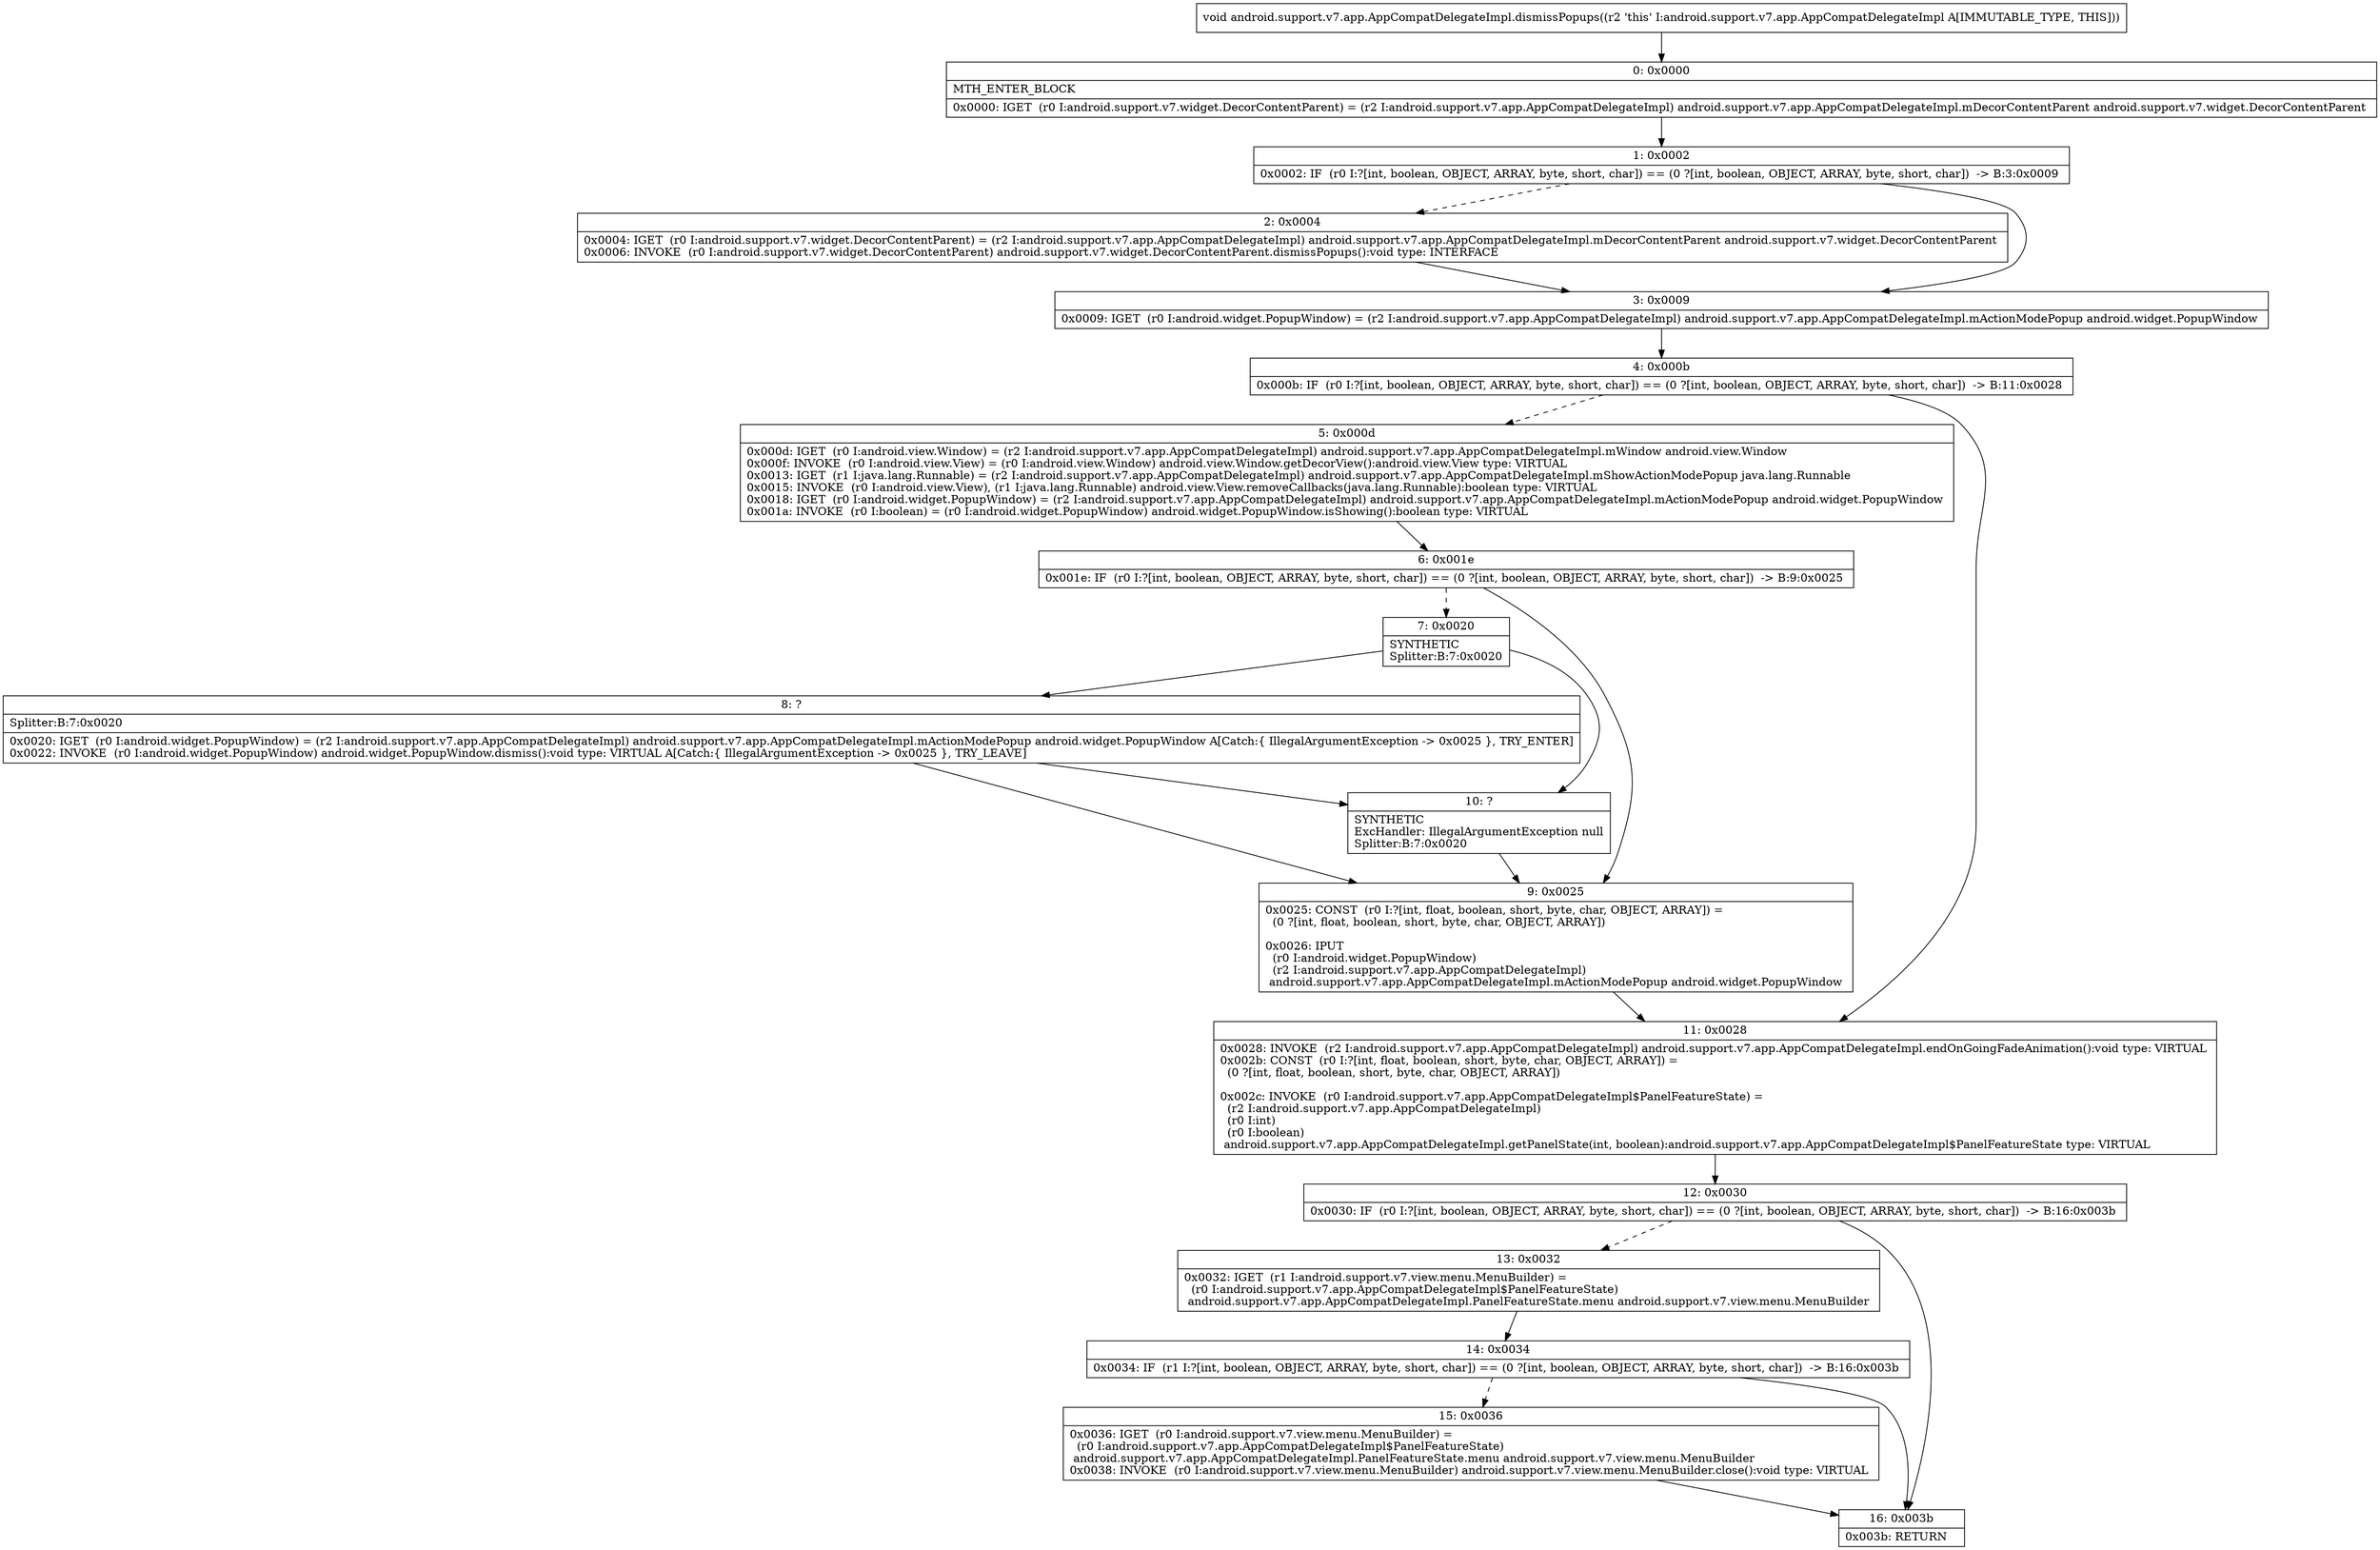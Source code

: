 digraph "CFG forandroid.support.v7.app.AppCompatDelegateImpl.dismissPopups()V" {
Node_0 [shape=record,label="{0\:\ 0x0000|MTH_ENTER_BLOCK\l|0x0000: IGET  (r0 I:android.support.v7.widget.DecorContentParent) = (r2 I:android.support.v7.app.AppCompatDelegateImpl) android.support.v7.app.AppCompatDelegateImpl.mDecorContentParent android.support.v7.widget.DecorContentParent \l}"];
Node_1 [shape=record,label="{1\:\ 0x0002|0x0002: IF  (r0 I:?[int, boolean, OBJECT, ARRAY, byte, short, char]) == (0 ?[int, boolean, OBJECT, ARRAY, byte, short, char])  \-\> B:3:0x0009 \l}"];
Node_2 [shape=record,label="{2\:\ 0x0004|0x0004: IGET  (r0 I:android.support.v7.widget.DecorContentParent) = (r2 I:android.support.v7.app.AppCompatDelegateImpl) android.support.v7.app.AppCompatDelegateImpl.mDecorContentParent android.support.v7.widget.DecorContentParent \l0x0006: INVOKE  (r0 I:android.support.v7.widget.DecorContentParent) android.support.v7.widget.DecorContentParent.dismissPopups():void type: INTERFACE \l}"];
Node_3 [shape=record,label="{3\:\ 0x0009|0x0009: IGET  (r0 I:android.widget.PopupWindow) = (r2 I:android.support.v7.app.AppCompatDelegateImpl) android.support.v7.app.AppCompatDelegateImpl.mActionModePopup android.widget.PopupWindow \l}"];
Node_4 [shape=record,label="{4\:\ 0x000b|0x000b: IF  (r0 I:?[int, boolean, OBJECT, ARRAY, byte, short, char]) == (0 ?[int, boolean, OBJECT, ARRAY, byte, short, char])  \-\> B:11:0x0028 \l}"];
Node_5 [shape=record,label="{5\:\ 0x000d|0x000d: IGET  (r0 I:android.view.Window) = (r2 I:android.support.v7.app.AppCompatDelegateImpl) android.support.v7.app.AppCompatDelegateImpl.mWindow android.view.Window \l0x000f: INVOKE  (r0 I:android.view.View) = (r0 I:android.view.Window) android.view.Window.getDecorView():android.view.View type: VIRTUAL \l0x0013: IGET  (r1 I:java.lang.Runnable) = (r2 I:android.support.v7.app.AppCompatDelegateImpl) android.support.v7.app.AppCompatDelegateImpl.mShowActionModePopup java.lang.Runnable \l0x0015: INVOKE  (r0 I:android.view.View), (r1 I:java.lang.Runnable) android.view.View.removeCallbacks(java.lang.Runnable):boolean type: VIRTUAL \l0x0018: IGET  (r0 I:android.widget.PopupWindow) = (r2 I:android.support.v7.app.AppCompatDelegateImpl) android.support.v7.app.AppCompatDelegateImpl.mActionModePopup android.widget.PopupWindow \l0x001a: INVOKE  (r0 I:boolean) = (r0 I:android.widget.PopupWindow) android.widget.PopupWindow.isShowing():boolean type: VIRTUAL \l}"];
Node_6 [shape=record,label="{6\:\ 0x001e|0x001e: IF  (r0 I:?[int, boolean, OBJECT, ARRAY, byte, short, char]) == (0 ?[int, boolean, OBJECT, ARRAY, byte, short, char])  \-\> B:9:0x0025 \l}"];
Node_7 [shape=record,label="{7\:\ 0x0020|SYNTHETIC\lSplitter:B:7:0x0020\l}"];
Node_8 [shape=record,label="{8\:\ ?|Splitter:B:7:0x0020\l|0x0020: IGET  (r0 I:android.widget.PopupWindow) = (r2 I:android.support.v7.app.AppCompatDelegateImpl) android.support.v7.app.AppCompatDelegateImpl.mActionModePopup android.widget.PopupWindow A[Catch:\{ IllegalArgumentException \-\> 0x0025 \}, TRY_ENTER]\l0x0022: INVOKE  (r0 I:android.widget.PopupWindow) android.widget.PopupWindow.dismiss():void type: VIRTUAL A[Catch:\{ IllegalArgumentException \-\> 0x0025 \}, TRY_LEAVE]\l}"];
Node_9 [shape=record,label="{9\:\ 0x0025|0x0025: CONST  (r0 I:?[int, float, boolean, short, byte, char, OBJECT, ARRAY]) = \l  (0 ?[int, float, boolean, short, byte, char, OBJECT, ARRAY])\l \l0x0026: IPUT  \l  (r0 I:android.widget.PopupWindow)\l  (r2 I:android.support.v7.app.AppCompatDelegateImpl)\l android.support.v7.app.AppCompatDelegateImpl.mActionModePopup android.widget.PopupWindow \l}"];
Node_10 [shape=record,label="{10\:\ ?|SYNTHETIC\lExcHandler: IllegalArgumentException null\lSplitter:B:7:0x0020\l}"];
Node_11 [shape=record,label="{11\:\ 0x0028|0x0028: INVOKE  (r2 I:android.support.v7.app.AppCompatDelegateImpl) android.support.v7.app.AppCompatDelegateImpl.endOnGoingFadeAnimation():void type: VIRTUAL \l0x002b: CONST  (r0 I:?[int, float, boolean, short, byte, char, OBJECT, ARRAY]) = \l  (0 ?[int, float, boolean, short, byte, char, OBJECT, ARRAY])\l \l0x002c: INVOKE  (r0 I:android.support.v7.app.AppCompatDelegateImpl$PanelFeatureState) = \l  (r2 I:android.support.v7.app.AppCompatDelegateImpl)\l  (r0 I:int)\l  (r0 I:boolean)\l android.support.v7.app.AppCompatDelegateImpl.getPanelState(int, boolean):android.support.v7.app.AppCompatDelegateImpl$PanelFeatureState type: VIRTUAL \l}"];
Node_12 [shape=record,label="{12\:\ 0x0030|0x0030: IF  (r0 I:?[int, boolean, OBJECT, ARRAY, byte, short, char]) == (0 ?[int, boolean, OBJECT, ARRAY, byte, short, char])  \-\> B:16:0x003b \l}"];
Node_13 [shape=record,label="{13\:\ 0x0032|0x0032: IGET  (r1 I:android.support.v7.view.menu.MenuBuilder) = \l  (r0 I:android.support.v7.app.AppCompatDelegateImpl$PanelFeatureState)\l android.support.v7.app.AppCompatDelegateImpl.PanelFeatureState.menu android.support.v7.view.menu.MenuBuilder \l}"];
Node_14 [shape=record,label="{14\:\ 0x0034|0x0034: IF  (r1 I:?[int, boolean, OBJECT, ARRAY, byte, short, char]) == (0 ?[int, boolean, OBJECT, ARRAY, byte, short, char])  \-\> B:16:0x003b \l}"];
Node_15 [shape=record,label="{15\:\ 0x0036|0x0036: IGET  (r0 I:android.support.v7.view.menu.MenuBuilder) = \l  (r0 I:android.support.v7.app.AppCompatDelegateImpl$PanelFeatureState)\l android.support.v7.app.AppCompatDelegateImpl.PanelFeatureState.menu android.support.v7.view.menu.MenuBuilder \l0x0038: INVOKE  (r0 I:android.support.v7.view.menu.MenuBuilder) android.support.v7.view.menu.MenuBuilder.close():void type: VIRTUAL \l}"];
Node_16 [shape=record,label="{16\:\ 0x003b|0x003b: RETURN   \l}"];
MethodNode[shape=record,label="{void android.support.v7.app.AppCompatDelegateImpl.dismissPopups((r2 'this' I:android.support.v7.app.AppCompatDelegateImpl A[IMMUTABLE_TYPE, THIS])) }"];
MethodNode -> Node_0;
Node_0 -> Node_1;
Node_1 -> Node_2[style=dashed];
Node_1 -> Node_3;
Node_2 -> Node_3;
Node_3 -> Node_4;
Node_4 -> Node_5[style=dashed];
Node_4 -> Node_11;
Node_5 -> Node_6;
Node_6 -> Node_7[style=dashed];
Node_6 -> Node_9;
Node_7 -> Node_8;
Node_7 -> Node_10;
Node_8 -> Node_9;
Node_8 -> Node_10;
Node_9 -> Node_11;
Node_10 -> Node_9;
Node_11 -> Node_12;
Node_12 -> Node_13[style=dashed];
Node_12 -> Node_16;
Node_13 -> Node_14;
Node_14 -> Node_15[style=dashed];
Node_14 -> Node_16;
Node_15 -> Node_16;
}

